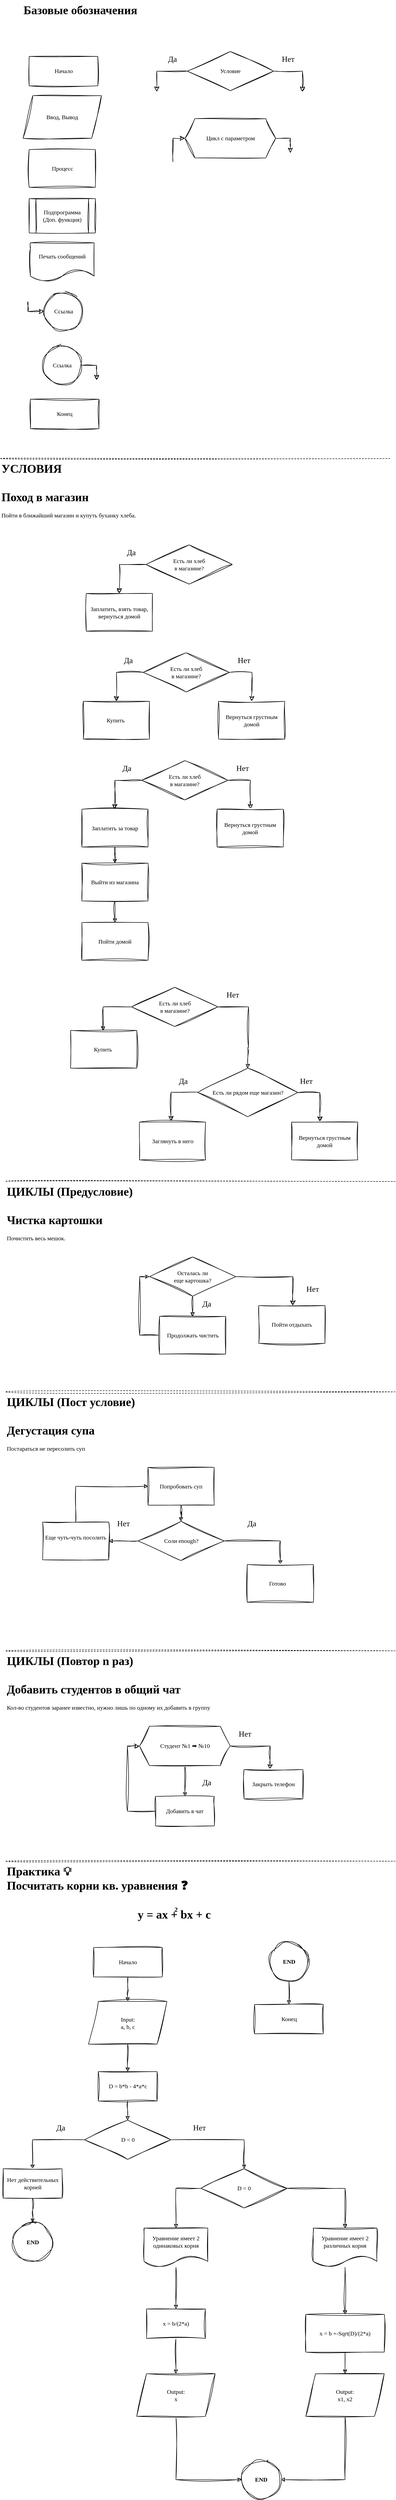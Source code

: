<mxfile version="24.7.8">
  <diagram name="Page-1" id="buGoOKwxqoQLF1TVKBkm">
    <mxGraphModel dx="3206" dy="1797" grid="1" gridSize="11" guides="1" tooltips="1" connect="1" arrows="1" fold="1" page="1" pageScale="1" pageWidth="850" pageHeight="1100" background="none" math="0" shadow="0">
      <root>
        <mxCell id="0" />
        <mxCell id="1" parent="0" />
        <mxCell id="iRy125mIa6EqTPOvKvh2-3" value="Ввод, Вывод" style="shape=parallelogram;perimeter=parallelogramPerimeter;fixedSize=1;labelBackgroundColor=none;rounded=0;fontFamily=Comic Sans MS;align=center;labelBorderColor=none;html=1;whiteSpace=wrap;fontStyle=0;horizontal=1;sketch=1;curveFitting=1;jiggle=2;" parent="1" vertex="1">
          <mxGeometry x="90" y="217" width="160" height="87" as="geometry" />
        </mxCell>
        <mxCell id="iRy125mIa6EqTPOvKvh2-4" value="Процесс" style="rounded=0;labelBackgroundColor=none;fontFamily=Comic Sans MS;align=center;labelBorderColor=none;html=1;whiteSpace=wrap;fontStyle=0;horizontal=1;sketch=1;curveFitting=1;jiggle=2;" parent="1" vertex="1">
          <mxGeometry x="102.5" y="327" width="135" height="77" as="geometry" />
        </mxCell>
        <mxCell id="iRy125mIa6EqTPOvKvh2-5" value="Подпрограмма&lt;br&gt;(Доп. функция)" style="shape=process;backgroundOutline=1;labelBackgroundColor=none;rounded=0;fontFamily=Comic Sans MS;align=center;labelBorderColor=none;html=1;whiteSpace=wrap;fontStyle=0;horizontal=1;sketch=1;curveFitting=1;jiggle=2;" parent="1" vertex="1">
          <mxGeometry x="102.5" y="427" width="135" height="70" as="geometry" />
        </mxCell>
        <mxCell id="iRy125mIa6EqTPOvKvh2-6" value="Начало" style="rounded=0;labelBackgroundColor=none;fontFamily=Comic Sans MS;align=center;labelBorderColor=none;html=1;whiteSpace=wrap;fontStyle=0;horizontal=1;sketch=1;curveFitting=1;jiggle=2;" parent="1" vertex="1">
          <mxGeometry x="102.5" y="137" width="140" height="60" as="geometry" />
        </mxCell>
        <mxCell id="iRy125mIa6EqTPOvKvh2-7" value="Печать сообщений" style="shape=document;boundedLbl=1;labelBackgroundColor=none;rounded=0;fontFamily=Comic Sans MS;align=center;labelBorderColor=none;html=1;whiteSpace=wrap;fontStyle=0;horizontal=1;sketch=1;curveFitting=1;jiggle=2;" parent="1" vertex="1">
          <mxGeometry x="105" y="517" width="130" height="80" as="geometry" />
        </mxCell>
        <mxCell id="iRy125mIa6EqTPOvKvh2-8" value="Ссылка" style="ellipse;aspect=fixed;labelBackgroundColor=none;rounded=0;fontFamily=Comic Sans MS;align=center;labelBorderColor=none;html=1;whiteSpace=wrap;fontStyle=0;horizontal=1;sketch=1;curveFitting=1;jiggle=2;" parent="1" vertex="1">
          <mxGeometry x="133" y="617" width="80" height="80" as="geometry" />
        </mxCell>
        <mxCell id="iRy125mIa6EqTPOvKvh2-9" value="Ссылка" style="ellipse;aspect=fixed;labelBackgroundColor=none;rounded=0;fontFamily=Comic Sans MS;align=center;labelBorderColor=none;html=1;whiteSpace=wrap;fontStyle=0;horizontal=1;sketch=1;curveFitting=1;jiggle=2;" parent="1" vertex="1">
          <mxGeometry x="130" y="727" width="80" height="80" as="geometry" />
        </mxCell>
        <mxCell id="iRy125mIa6EqTPOvKvh2-11" value="" style="edgeStyle=segmentEdgeStyle;endArrow=classic;curved=0;rounded=0;endSize=8;startSize=8;fontSize=12;entryX=0;entryY=0.5;entryDx=0;entryDy=0;labelBackgroundColor=none;fontColor=default;fontFamily=Comic Sans MS;align=center;labelBorderColor=none;html=1;fontStyle=0;horizontal=1;sketch=1;curveFitting=1;jiggle=2;" parent="1" target="iRy125mIa6EqTPOvKvh2-8" edge="1">
          <mxGeometry width="50" height="50" relative="1" as="geometry">
            <mxPoint x="100" y="637" as="sourcePoint" />
            <mxPoint x="105" y="627" as="targetPoint" />
            <Array as="points">
              <mxPoint x="100" y="637" />
              <mxPoint x="100" y="657" />
            </Array>
          </mxGeometry>
        </mxCell>
        <mxCell id="iRy125mIa6EqTPOvKvh2-12" value="" style="edgeStyle=segmentEdgeStyle;endArrow=classic;curved=0;rounded=0;endSize=8;startSize=8;fontSize=12;exitX=1;exitY=0.5;exitDx=0;exitDy=0;labelBackgroundColor=none;fontColor=default;fontFamily=Comic Sans MS;align=center;labelBorderColor=none;html=1;fontStyle=0;horizontal=1;sketch=1;curveFitting=1;jiggle=2;" parent="1" source="iRy125mIa6EqTPOvKvh2-9" edge="1">
          <mxGeometry width="50" height="50" relative="1" as="geometry">
            <mxPoint x="213" y="757" as="sourcePoint" />
            <mxPoint x="240" y="797" as="targetPoint" />
            <Array as="points">
              <mxPoint x="240" y="767" />
              <mxPoint x="240" y="777" />
            </Array>
          </mxGeometry>
        </mxCell>
        <mxCell id="iRy125mIa6EqTPOvKvh2-13" value="Условие" style="rhombus;hachureGap=4;fontFamily=Comic Sans MS;align=center;labelBorderColor=none;html=1;whiteSpace=wrap;fontStyle=0;horizontal=1;sketch=1;curveFitting=1;jiggle=2;" parent="1" vertex="1">
          <mxGeometry x="425" y="127" width="176" height="80" as="geometry" />
        </mxCell>
        <mxCell id="iRy125mIa6EqTPOvKvh2-15" value="" style="edgeStyle=segmentEdgeStyle;endArrow=classic;html=1;curved=0;rounded=0;endSize=8;startSize=8;hachureGap=4;fontFamily=Comic Sans MS;fontSize=12;exitX=1;exitY=0.5;exitDx=0;exitDy=0;sketch=1;curveFitting=1;jiggle=2;" parent="1" source="iRy125mIa6EqTPOvKvh2-13" edge="1">
          <mxGeometry width="50" height="50" relative="1" as="geometry">
            <mxPoint x="616" y="165.0" as="sourcePoint" />
            <mxPoint x="660" y="209" as="targetPoint" />
            <Array as="points">
              <mxPoint x="660" y="167" />
              <mxPoint x="660" y="209" />
            </Array>
          </mxGeometry>
        </mxCell>
        <mxCell id="iRy125mIa6EqTPOvKvh2-16" value="" style="edgeStyle=segmentEdgeStyle;endArrow=classic;html=1;curved=0;rounded=0;endSize=8;startSize=8;hachureGap=4;fontFamily=Comic Sans MS;fontSize=12;exitX=0;exitY=0.5;exitDx=0;exitDy=0;sketch=1;curveFitting=1;jiggle=2;" parent="1" source="iRy125mIa6EqTPOvKvh2-13" edge="1">
          <mxGeometry width="50" height="50" relative="1" as="geometry">
            <mxPoint x="363" y="248" as="sourcePoint" />
            <mxPoint x="363" y="209" as="targetPoint" />
          </mxGeometry>
        </mxCell>
        <mxCell id="iRy125mIa6EqTPOvKvh2-17" value="Да" style="text;strokeColor=none;fillColor=none;html=1;align=center;verticalAlign=middle;whiteSpace=wrap;rounded=0;fontSize=16;fontFamily=Comic Sans MS;sketch=1;curveFitting=1;jiggle=2;" parent="1" vertex="1">
          <mxGeometry x="365" y="127" width="60" height="30" as="geometry" />
        </mxCell>
        <mxCell id="iRy125mIa6EqTPOvKvh2-18" value="Нет" style="text;strokeColor=none;fillColor=none;html=1;align=center;verticalAlign=middle;whiteSpace=wrap;rounded=0;fontSize=16;fontFamily=Comic Sans MS;sketch=1;curveFitting=1;jiggle=2;" parent="1" vertex="1">
          <mxGeometry x="601" y="127" width="60" height="30" as="geometry" />
        </mxCell>
        <mxCell id="iRy125mIa6EqTPOvKvh2-19" value="Цикл с параметром" style="shape=hexagon;perimeter=hexagonPerimeter2;whiteSpace=wrap;html=1;fixedSize=1;hachureGap=4;fontFamily=Comic Sans MS;sketch=1;curveFitting=1;jiggle=2;" parent="1" vertex="1">
          <mxGeometry x="420.5" y="264" width="185" height="80" as="geometry" />
        </mxCell>
        <mxCell id="iRy125mIa6EqTPOvKvh2-20" value="" style="edgeStyle=segmentEdgeStyle;endArrow=classic;curved=0;rounded=0;endSize=8;startSize=8;fontSize=12;exitX=1;exitY=0.5;exitDx=0;exitDy=0;labelBackgroundColor=none;fontColor=default;fontFamily=Comic Sans MS;align=center;labelBorderColor=none;html=1;fontStyle=0;horizontal=1;sketch=1;curveFitting=1;jiggle=2;" parent="1" edge="1">
          <mxGeometry width="50" height="50" relative="1" as="geometry">
            <mxPoint x="605.5" y="304" as="sourcePoint" />
            <mxPoint x="635.5" y="334" as="targetPoint" />
            <Array as="points">
              <mxPoint x="635.5" y="304" />
              <mxPoint x="635.5" y="314" />
            </Array>
          </mxGeometry>
        </mxCell>
        <mxCell id="iRy125mIa6EqTPOvKvh2-21" value="" style="edgeStyle=segmentEdgeStyle;endArrow=classic;curved=0;rounded=0;endSize=8;startSize=8;fontSize=12;entryX=0;entryY=0.5;entryDx=0;entryDy=0;labelBackgroundColor=none;fontColor=default;fontFamily=Comic Sans MS;align=center;labelBorderColor=none;html=1;fontStyle=0;horizontal=1;sketch=1;curveFitting=1;jiggle=2;" parent="1" edge="1">
          <mxGeometry width="50" height="50" relative="1" as="geometry">
            <mxPoint x="396" y="352" as="sourcePoint" />
            <mxPoint x="420.5" y="304" as="targetPoint" />
            <Array as="points">
              <mxPoint x="396" y="304" />
            </Array>
          </mxGeometry>
        </mxCell>
        <mxCell id="iRy125mIa6EqTPOvKvh2-22" value="Конец" style="rounded=0;labelBackgroundColor=none;fontFamily=Comic Sans MS;align=center;labelBorderColor=none;html=1;whiteSpace=wrap;fontStyle=0;horizontal=1;sketch=1;curveFitting=1;jiggle=2;" parent="1" vertex="1">
          <mxGeometry x="105" y="836" width="140" height="60" as="geometry" />
        </mxCell>
        <mxCell id="iRy125mIa6EqTPOvKvh2-23" value="" style="endArrow=none;dashed=1;html=1;rounded=0;hachureGap=4;fontFamily=Architects Daughter;fontSource=https%3A%2F%2Ffonts.googleapis.com%2Fcss%3Ffamily%3DArchitects%2BDaughter;fontSize=12;startSize=8;endSize=8;curved=1;sketch=1;curveFitting=1;jiggle=2;" parent="1" edge="1">
          <mxGeometry width="50" height="50" relative="1" as="geometry">
            <mxPoint x="44" y="957" as="sourcePoint" />
            <mxPoint x="838.286" y="957" as="targetPoint" />
          </mxGeometry>
        </mxCell>
        <mxCell id="iRy125mIa6EqTPOvKvh2-24" value="Есть ли хлеб &lt;br&gt;в магазине?" style="rhombus;hachureGap=4;fontFamily=Comic Sans MS;align=center;labelBorderColor=none;html=1;whiteSpace=wrap;fontStyle=0;horizontal=1;sketch=1;curveFitting=1;jiggle=2;" parent="1" vertex="1">
          <mxGeometry x="335" y="1353" width="176" height="80" as="geometry" />
        </mxCell>
        <mxCell id="iRy125mIa6EqTPOvKvh2-25" value="" style="edgeStyle=segmentEdgeStyle;endArrow=classic;html=1;curved=0;rounded=0;endSize=8;startSize=8;hachureGap=4;fontFamily=Comic Sans MS;fontSize=12;exitX=1;exitY=0.5;exitDx=0;exitDy=0;entryX=0.5;entryY=0;entryDx=0;entryDy=0;sketch=1;curveFitting=1;jiggle=2;" parent="1" source="iRy125mIa6EqTPOvKvh2-24" target="iRy125mIa6EqTPOvKvh2-31" edge="1">
          <mxGeometry width="50" height="50" relative="1" as="geometry">
            <mxPoint x="526" y="1391" as="sourcePoint" />
            <mxPoint x="570" y="1435" as="targetPoint" />
            <Array as="points">
              <mxPoint x="557" y="1393" />
              <mxPoint x="557" y="1435" />
              <mxPoint x="557" y="1435" />
            </Array>
          </mxGeometry>
        </mxCell>
        <mxCell id="iRy125mIa6EqTPOvKvh2-26" value="" style="edgeStyle=segmentEdgeStyle;endArrow=classic;html=1;curved=0;rounded=0;endSize=8;startSize=8;hachureGap=4;fontFamily=Comic Sans MS;fontSize=12;exitX=0;exitY=0.5;exitDx=0;exitDy=0;entryX=0.5;entryY=0;entryDx=0;entryDy=0;sketch=1;curveFitting=1;jiggle=2;" parent="1" source="iRy125mIa6EqTPOvKvh2-24" target="iRy125mIa6EqTPOvKvh2-30" edge="1">
          <mxGeometry width="50" height="50" relative="1" as="geometry">
            <mxPoint x="273" y="1474" as="sourcePoint" />
            <mxPoint x="273" y="1435" as="targetPoint" />
          </mxGeometry>
        </mxCell>
        <mxCell id="iRy125mIa6EqTPOvKvh2-27" value="Да" style="text;strokeColor=none;fillColor=none;html=1;align=center;verticalAlign=middle;whiteSpace=wrap;rounded=0;fontSize=16;fontFamily=Comic Sans MS;sketch=1;curveFitting=1;jiggle=2;" parent="1" vertex="1">
          <mxGeometry x="275" y="1353" width="60" height="30" as="geometry" />
        </mxCell>
        <mxCell id="iRy125mIa6EqTPOvKvh2-28" value="Нет" style="text;strokeColor=none;fillColor=none;html=1;align=center;verticalAlign=middle;whiteSpace=wrap;rounded=0;fontSize=16;fontFamily=Comic Sans MS;sketch=1;curveFitting=1;jiggle=2;" parent="1" vertex="1">
          <mxGeometry x="511" y="1353" width="60" height="30" as="geometry" />
        </mxCell>
        <mxCell id="iRy125mIa6EqTPOvKvh2-29" value="&lt;h1 style=&quot;margin-top: 0px;&quot;&gt;УСЛОВИЯ&lt;br&gt;&lt;br&gt;Поход в магазин&lt;br&gt;&lt;/h1&gt;&lt;p&gt;Пойти в ближайший магазин и купуть буханку хлеба.&lt;/p&gt;" style="text;html=1;whiteSpace=wrap;overflow=hidden;rounded=0;fontFamily=Comic Sans MS;sketch=1;curveFitting=1;jiggle=2;" parent="1" vertex="1">
          <mxGeometry x="44" y="957" width="391" height="121" as="geometry" />
        </mxCell>
        <mxCell id="iRy125mIa6EqTPOvKvh2-30" value="Купить&amp;nbsp;" style="rounded=0;labelBackgroundColor=none;fontFamily=Comic Sans MS;align=center;labelBorderColor=none;html=1;whiteSpace=wrap;fontStyle=0;horizontal=1;sketch=1;curveFitting=1;jiggle=2;" parent="1" vertex="1">
          <mxGeometry x="213" y="1452" width="135" height="77" as="geometry" />
        </mxCell>
        <mxCell id="iRy125mIa6EqTPOvKvh2-31" value="Вернуться грустным домой" style="rounded=0;labelBackgroundColor=none;fontFamily=Comic Sans MS;align=center;labelBorderColor=none;html=1;whiteSpace=wrap;fontStyle=0;horizontal=1;sketch=1;curveFitting=1;jiggle=2;" parent="1" vertex="1">
          <mxGeometry x="489" y="1452" width="135" height="77" as="geometry" />
        </mxCell>
        <mxCell id="aJAr3dFzvOgySHdvRQFS-32" value="Есть ли хлеб &lt;br&gt;в магазине?" style="rhombus;hachureGap=4;fontFamily=Comic Sans MS;align=center;labelBorderColor=none;html=1;whiteSpace=wrap;fontStyle=0;horizontal=1;sketch=1;curveFitting=1;jiggle=2;" parent="1" vertex="1">
          <mxGeometry x="341" y="1133" width="176" height="80" as="geometry" />
        </mxCell>
        <mxCell id="aJAr3dFzvOgySHdvRQFS-34" value="" style="edgeStyle=segmentEdgeStyle;endArrow=classic;html=1;curved=0;rounded=0;endSize=8;startSize=8;hachureGap=4;fontFamily=Comic Sans MS;fontSize=12;exitX=0;exitY=0.5;exitDx=0;exitDy=0;entryX=0.5;entryY=0;entryDx=0;entryDy=0;sketch=1;curveFitting=1;jiggle=2;" parent="1" source="aJAr3dFzvOgySHdvRQFS-32" target="aJAr3dFzvOgySHdvRQFS-37" edge="1">
          <mxGeometry width="50" height="50" relative="1" as="geometry">
            <mxPoint x="279" y="1254" as="sourcePoint" />
            <mxPoint x="279" y="1215" as="targetPoint" />
          </mxGeometry>
        </mxCell>
        <mxCell id="aJAr3dFzvOgySHdvRQFS-35" value="Да" style="text;strokeColor=none;fillColor=none;html=1;align=center;verticalAlign=middle;whiteSpace=wrap;rounded=0;fontSize=16;fontFamily=Comic Sans MS;sketch=1;curveFitting=1;jiggle=2;" parent="1" vertex="1">
          <mxGeometry x="281" y="1133" width="60" height="30" as="geometry" />
        </mxCell>
        <mxCell id="aJAr3dFzvOgySHdvRQFS-37" value="Заплатить, взять товар, вернуться домой" style="rounded=0;labelBackgroundColor=none;fontFamily=Comic Sans MS;align=center;labelBorderColor=none;html=1;whiteSpace=wrap;fontStyle=0;horizontal=1;sketch=1;curveFitting=1;jiggle=2;" parent="1" vertex="1">
          <mxGeometry x="219" y="1232" width="135" height="77" as="geometry" />
        </mxCell>
        <mxCell id="aJAr3dFzvOgySHdvRQFS-39" value="Есть ли хлеб &lt;br&gt;в магазине?" style="rhombus;hachureGap=4;fontFamily=Comic Sans MS;align=center;labelBorderColor=none;html=1;whiteSpace=wrap;fontStyle=0;horizontal=1;sketch=1;curveFitting=1;jiggle=2;" parent="1" vertex="1">
          <mxGeometry x="332" y="1573" width="176" height="80" as="geometry" />
        </mxCell>
        <mxCell id="aJAr3dFzvOgySHdvRQFS-40" value="" style="edgeStyle=segmentEdgeStyle;endArrow=classic;html=1;curved=0;rounded=0;endSize=8;startSize=8;hachureGap=4;fontFamily=Comic Sans MS;fontSize=12;exitX=1;exitY=0.5;exitDx=0;exitDy=0;entryX=0.5;entryY=0;entryDx=0;entryDy=0;sketch=1;curveFitting=1;jiggle=2;" parent="1" source="aJAr3dFzvOgySHdvRQFS-39" target="aJAr3dFzvOgySHdvRQFS-45" edge="1">
          <mxGeometry width="50" height="50" relative="1" as="geometry">
            <mxPoint x="523" y="1611" as="sourcePoint" />
            <mxPoint x="567" y="1655" as="targetPoint" />
            <Array as="points">
              <mxPoint x="554" y="1613" />
              <mxPoint x="554" y="1655" />
              <mxPoint x="554" y="1655" />
            </Array>
          </mxGeometry>
        </mxCell>
        <mxCell id="aJAr3dFzvOgySHdvRQFS-41" value="" style="edgeStyle=segmentEdgeStyle;endArrow=classic;html=1;curved=0;rounded=0;endSize=8;startSize=8;hachureGap=4;fontFamily=Comic Sans MS;fontSize=12;exitX=0;exitY=0.5;exitDx=0;exitDy=0;entryX=0.5;entryY=0;entryDx=0;entryDy=0;sketch=1;curveFitting=1;jiggle=2;" parent="1" source="aJAr3dFzvOgySHdvRQFS-39" target="aJAr3dFzvOgySHdvRQFS-44" edge="1">
          <mxGeometry width="50" height="50" relative="1" as="geometry">
            <mxPoint x="270" y="1694" as="sourcePoint" />
            <mxPoint x="270" y="1655" as="targetPoint" />
          </mxGeometry>
        </mxCell>
        <mxCell id="aJAr3dFzvOgySHdvRQFS-42" value="Да" style="text;strokeColor=none;fillColor=none;html=1;align=center;verticalAlign=middle;whiteSpace=wrap;rounded=0;fontSize=16;fontFamily=Comic Sans MS;sketch=1;curveFitting=1;jiggle=2;" parent="1" vertex="1">
          <mxGeometry x="272" y="1573" width="60" height="30" as="geometry" />
        </mxCell>
        <mxCell id="aJAr3dFzvOgySHdvRQFS-43" value="Нет" style="text;strokeColor=none;fillColor=none;html=1;align=center;verticalAlign=middle;whiteSpace=wrap;rounded=0;fontSize=16;fontFamily=Comic Sans MS;sketch=1;curveFitting=1;jiggle=2;" parent="1" vertex="1">
          <mxGeometry x="508" y="1573" width="60" height="30" as="geometry" />
        </mxCell>
        <mxCell id="aJAr3dFzvOgySHdvRQFS-50" value="" style="edgeStyle=orthogonalEdgeStyle;rounded=0;orthogonalLoop=1;jettySize=auto;html=1;sketch=1;curveFitting=1;jiggle=2;" parent="1" source="aJAr3dFzvOgySHdvRQFS-44" target="aJAr3dFzvOgySHdvRQFS-46" edge="1">
          <mxGeometry relative="1" as="geometry" />
        </mxCell>
        <mxCell id="aJAr3dFzvOgySHdvRQFS-44" value="Заплатить за товар" style="rounded=0;labelBackgroundColor=none;fontFamily=Comic Sans MS;align=center;labelBorderColor=none;html=1;whiteSpace=wrap;fontStyle=0;horizontal=1;sketch=1;curveFitting=1;jiggle=2;" parent="1" vertex="1">
          <mxGeometry x="210" y="1672" width="135" height="77" as="geometry" />
        </mxCell>
        <mxCell id="aJAr3dFzvOgySHdvRQFS-45" value="Вернуться грустным домой" style="rounded=0;labelBackgroundColor=none;fontFamily=Comic Sans MS;align=center;labelBorderColor=none;html=1;whiteSpace=wrap;fontStyle=0;horizontal=1;sketch=1;curveFitting=1;jiggle=2;" parent="1" vertex="1">
          <mxGeometry x="486" y="1672" width="135" height="77" as="geometry" />
        </mxCell>
        <mxCell id="aJAr3dFzvOgySHdvRQFS-51" value="" style="edgeStyle=orthogonalEdgeStyle;rounded=0;orthogonalLoop=1;jettySize=auto;html=1;sketch=1;curveFitting=1;jiggle=2;" parent="1" source="aJAr3dFzvOgySHdvRQFS-46" target="aJAr3dFzvOgySHdvRQFS-47" edge="1">
          <mxGeometry relative="1" as="geometry" />
        </mxCell>
        <mxCell id="aJAr3dFzvOgySHdvRQFS-46" value="Выйти из магазина" style="rounded=0;labelBackgroundColor=none;fontFamily=Comic Sans MS;align=center;labelBorderColor=none;html=1;whiteSpace=wrap;fontStyle=0;horizontal=1;sketch=1;curveFitting=1;jiggle=2;" parent="1" vertex="1">
          <mxGeometry x="210" y="1782" width="135" height="77" as="geometry" />
        </mxCell>
        <mxCell id="aJAr3dFzvOgySHdvRQFS-47" value="Пойти домой" style="rounded=0;labelBackgroundColor=none;fontFamily=Comic Sans MS;align=center;labelBorderColor=none;html=1;whiteSpace=wrap;fontStyle=0;horizontal=1;sketch=1;curveFitting=1;jiggle=2;" parent="1" vertex="1">
          <mxGeometry x="210" y="1903" width="135" height="77" as="geometry" />
        </mxCell>
        <mxCell id="aJAr3dFzvOgySHdvRQFS-62" style="edgeStyle=orthogonalEdgeStyle;rounded=0;orthogonalLoop=1;jettySize=auto;html=1;entryX=0.5;entryY=0;entryDx=0;entryDy=0;sketch=1;curveFitting=1;jiggle=2;" parent="1" source="aJAr3dFzvOgySHdvRQFS-52" target="aJAr3dFzvOgySHdvRQFS-59" edge="1">
          <mxGeometry relative="1" as="geometry">
            <Array as="points">
              <mxPoint x="550" y="2075" />
              <mxPoint x="550" y="2158" />
              <mxPoint x="548" y="2158" />
            </Array>
          </mxGeometry>
        </mxCell>
        <mxCell id="aJAr3dFzvOgySHdvRQFS-63" style="edgeStyle=orthogonalEdgeStyle;rounded=0;orthogonalLoop=1;jettySize=auto;html=1;sketch=1;curveFitting=1;jiggle=2;" parent="1" source="aJAr3dFzvOgySHdvRQFS-52" edge="1">
          <mxGeometry relative="1" as="geometry">
            <mxPoint x="253" y="2123" as="targetPoint" />
          </mxGeometry>
        </mxCell>
        <mxCell id="aJAr3dFzvOgySHdvRQFS-52" value="Есть ли хлеб &lt;br&gt;в магазине?" style="rhombus;hachureGap=4;fontFamily=Comic Sans MS;align=center;labelBorderColor=none;html=1;whiteSpace=wrap;fontStyle=0;horizontal=1;sketch=1;curveFitting=1;jiggle=2;" parent="1" vertex="1">
          <mxGeometry x="311.5" y="2035" width="176" height="80" as="geometry" />
        </mxCell>
        <mxCell id="aJAr3dFzvOgySHdvRQFS-54" value="" style="edgeStyle=segmentEdgeStyle;endArrow=classic;html=1;curved=0;rounded=0;endSize=8;startSize=8;hachureGap=4;fontFamily=Comic Sans MS;fontSize=12;exitX=0;exitY=0.5;exitDx=0;exitDy=0;entryX=0.5;entryY=0;entryDx=0;entryDy=0;sketch=1;curveFitting=1;jiggle=2;" parent="1" edge="1">
          <mxGeometry width="50" height="50" relative="1" as="geometry">
            <mxPoint x="446.5" y="2249" as="sourcePoint" />
            <mxPoint x="392" y="2308" as="targetPoint" />
          </mxGeometry>
        </mxCell>
        <mxCell id="aJAr3dFzvOgySHdvRQFS-55" value="Да" style="text;strokeColor=none;fillColor=none;html=1;align=center;verticalAlign=middle;whiteSpace=wrap;rounded=0;fontSize=16;fontFamily=Comic Sans MS;sketch=1;curveFitting=1;jiggle=2;" parent="1" vertex="1">
          <mxGeometry x="386.5" y="2211" width="60" height="30" as="geometry" />
        </mxCell>
        <mxCell id="aJAr3dFzvOgySHdvRQFS-56" value="Нет" style="text;strokeColor=none;fillColor=none;html=1;align=center;verticalAlign=middle;whiteSpace=wrap;rounded=0;fontSize=16;fontFamily=Comic Sans MS;sketch=1;curveFitting=1;jiggle=2;" parent="1" vertex="1">
          <mxGeometry x="487.5" y="2035" width="60" height="30" as="geometry" />
        </mxCell>
        <mxCell id="aJAr3dFzvOgySHdvRQFS-57" value="Купить&amp;nbsp;" style="rounded=0;labelBackgroundColor=none;fontFamily=Comic Sans MS;align=center;labelBorderColor=none;html=1;whiteSpace=wrap;fontStyle=0;horizontal=1;sketch=1;curveFitting=1;jiggle=2;" parent="1" vertex="1">
          <mxGeometry x="187" y="2123" width="135" height="77" as="geometry" />
        </mxCell>
        <mxCell id="aJAr3dFzvOgySHdvRQFS-59" value="Есть ли рядом еще магазин?" style="rhombus;hachureGap=4;fontFamily=Comic Sans MS;align=center;labelBorderColor=none;html=1;whiteSpace=wrap;fontStyle=0;horizontal=1;sketch=1;curveFitting=1;jiggle=2;" parent="1" vertex="1">
          <mxGeometry x="446.5" y="2200" width="204" height="99" as="geometry" />
        </mxCell>
        <mxCell id="aJAr3dFzvOgySHdvRQFS-60" value="" style="edgeStyle=segmentEdgeStyle;endArrow=classic;html=1;curved=0;rounded=0;endSize=8;startSize=8;hachureGap=4;fontFamily=Comic Sans MS;fontSize=12;exitX=1;exitY=0.5;exitDx=0;exitDy=0;entryX=0.5;entryY=0;entryDx=0;entryDy=0;sketch=1;curveFitting=1;jiggle=2;" parent="1" edge="1">
          <mxGeometry width="50" height="50" relative="1" as="geometry">
            <mxPoint x="649.5" y="2250" as="sourcePoint" />
            <mxPoint x="695.5" y="2309" as="targetPoint" />
            <Array as="points">
              <mxPoint x="695.5" y="2250" />
              <mxPoint x="695.5" y="2292" />
              <mxPoint x="695.5" y="2292" />
            </Array>
          </mxGeometry>
        </mxCell>
        <mxCell id="aJAr3dFzvOgySHdvRQFS-61" value="Нет" style="text;strokeColor=none;fillColor=none;html=1;align=center;verticalAlign=middle;whiteSpace=wrap;rounded=0;fontSize=16;fontFamily=Comic Sans MS;sketch=1;curveFitting=1;jiggle=2;" parent="1" vertex="1">
          <mxGeometry x="638" y="2211" width="60" height="30" as="geometry" />
        </mxCell>
        <mxCell id="aJAr3dFzvOgySHdvRQFS-64" value="Вернуться грустным домой" style="rounded=0;labelBackgroundColor=none;fontFamily=Comic Sans MS;align=center;labelBorderColor=none;html=1;whiteSpace=wrap;fontStyle=0;horizontal=1;sketch=1;curveFitting=1;jiggle=2;" parent="1" vertex="1">
          <mxGeometry x="638" y="2310" width="135" height="77" as="geometry" />
        </mxCell>
        <mxCell id="aJAr3dFzvOgySHdvRQFS-65" value="Заглянуть в него" style="rounded=0;labelBackgroundColor=none;fontFamily=Comic Sans MS;align=center;labelBorderColor=none;html=1;whiteSpace=wrap;fontStyle=0;horizontal=1;sketch=1;curveFitting=1;jiggle=2;" parent="1" vertex="1">
          <mxGeometry x="327.5" y="2310" width="135" height="77" as="geometry" />
        </mxCell>
        <mxCell id="aJAr3dFzvOgySHdvRQFS-68" value="" style="endArrow=none;dashed=1;html=1;rounded=0;hachureGap=4;fontFamily=Architects Daughter;fontSource=https%3A%2F%2Ffonts.googleapis.com%2Fcss%3Ffamily%3DArchitects%2BDaughter;fontSize=12;startSize=8;endSize=8;curved=1;sketch=1;curveFitting=1;jiggle=2;" parent="1" edge="1">
          <mxGeometry width="50" height="50" relative="1" as="geometry">
            <mxPoint x="55" y="2431" as="sourcePoint" />
            <mxPoint x="849.286" y="2431" as="targetPoint" />
          </mxGeometry>
        </mxCell>
        <mxCell id="aJAr3dFzvOgySHdvRQFS-69" value="&lt;h1 style=&quot;margin-top: 0px;&quot;&gt;ЦИКЛЫ (Предусловие)&lt;br&gt;&lt;br&gt;Чистка картошки&lt;br&gt;&lt;/h1&gt;&lt;p&gt;Почистить весь мешок.&lt;/p&gt;" style="text;html=1;whiteSpace=wrap;overflow=hidden;rounded=0;fontFamily=Comic Sans MS;sketch=1;curveFitting=1;jiggle=2;" parent="1" vertex="1">
          <mxGeometry x="55" y="2431" width="391" height="122" as="geometry" />
        </mxCell>
        <mxCell id="aJAr3dFzvOgySHdvRQFS-76" value="" style="edgeStyle=orthogonalEdgeStyle;rounded=0;orthogonalLoop=1;jettySize=auto;html=1;sketch=1;curveFitting=1;jiggle=2;" parent="1" source="aJAr3dFzvOgySHdvRQFS-70" target="aJAr3dFzvOgySHdvRQFS-75" edge="1">
          <mxGeometry relative="1" as="geometry" />
        </mxCell>
        <mxCell id="aJAr3dFzvOgySHdvRQFS-70" value="Осталась ли &lt;br&gt;еще картошка?" style="rhombus;hachureGap=4;fontFamily=Comic Sans MS;align=center;labelBorderColor=none;html=1;whiteSpace=wrap;fontStyle=0;horizontal=1;sketch=1;curveFitting=1;jiggle=2;" parent="1" vertex="1">
          <mxGeometry x="348" y="2585" width="176" height="80" as="geometry" />
        </mxCell>
        <mxCell id="aJAr3dFzvOgySHdvRQFS-77" style="edgeStyle=orthogonalEdgeStyle;rounded=0;orthogonalLoop=1;jettySize=auto;html=1;entryX=0;entryY=0.5;entryDx=0;entryDy=0;sketch=1;curveFitting=1;jiggle=2;" parent="1" source="aJAr3dFzvOgySHdvRQFS-75" target="aJAr3dFzvOgySHdvRQFS-70" edge="1">
          <mxGeometry relative="1" as="geometry">
            <Array as="points">
              <mxPoint x="328" y="2745" />
              <mxPoint x="328" y="2625" />
            </Array>
          </mxGeometry>
        </mxCell>
        <mxCell id="aJAr3dFzvOgySHdvRQFS-75" value="Продолжать чистить" style="rounded=0;labelBackgroundColor=none;fontFamily=Comic Sans MS;align=center;labelBorderColor=none;html=1;whiteSpace=wrap;fontStyle=0;horizontal=1;sketch=1;curveFitting=1;jiggle=2;" parent="1" vertex="1">
          <mxGeometry x="368.5" y="2706" width="135" height="77" as="geometry" />
        </mxCell>
        <mxCell id="aJAr3dFzvOgySHdvRQFS-78" value="" style="edgeStyle=segmentEdgeStyle;endArrow=classic;html=1;curved=0;rounded=0;endSize=8;startSize=8;hachureGap=4;fontFamily=Comic Sans MS;fontSize=12;exitX=1;exitY=0.5;exitDx=0;exitDy=0;entryX=0.5;entryY=0;entryDx=0;entryDy=0;sketch=1;curveFitting=1;jiggle=2;" parent="1" source="aJAr3dFzvOgySHdvRQFS-70" edge="1">
          <mxGeometry width="50" height="50" relative="1" as="geometry">
            <mxPoint x="594.5" y="2625" as="sourcePoint" />
            <mxPoint x="640.5" y="2684" as="targetPoint" />
            <Array as="points">
              <mxPoint x="640" y="2625" />
            </Array>
          </mxGeometry>
        </mxCell>
        <mxCell id="aJAr3dFzvOgySHdvRQFS-79" value="Пойти отдыхать" style="rounded=0;labelBackgroundColor=none;fontFamily=Comic Sans MS;align=center;labelBorderColor=none;html=1;whiteSpace=wrap;fontStyle=0;horizontal=1;sketch=1;curveFitting=1;jiggle=2;" parent="1" vertex="1">
          <mxGeometry x="571" y="2684" width="135" height="77" as="geometry" />
        </mxCell>
        <mxCell id="aJAr3dFzvOgySHdvRQFS-80" value="Да" style="text;strokeColor=none;fillColor=none;html=1;align=center;verticalAlign=middle;whiteSpace=wrap;rounded=0;fontSize=16;fontFamily=Comic Sans MS;sketch=1;curveFitting=1;jiggle=2;" parent="1" vertex="1">
          <mxGeometry x="435" y="2665" width="60" height="30" as="geometry" />
        </mxCell>
        <mxCell id="aJAr3dFzvOgySHdvRQFS-81" value="Нет" style="text;strokeColor=none;fillColor=none;html=1;align=center;verticalAlign=middle;whiteSpace=wrap;rounded=0;fontSize=16;fontFamily=Comic Sans MS;sketch=1;curveFitting=1;jiggle=2;" parent="1" vertex="1">
          <mxGeometry x="650.5" y="2635" width="60" height="30" as="geometry" />
        </mxCell>
        <mxCell id="aJAr3dFzvOgySHdvRQFS-83" value="" style="endArrow=none;dashed=1;html=1;rounded=0;hachureGap=4;fontFamily=Architects Daughter;fontSource=https%3A%2F%2Ffonts.googleapis.com%2Fcss%3Ffamily%3DArchitects%2BDaughter;fontSize=12;startSize=8;endSize=8;curved=1;sketch=1;curveFitting=1;jiggle=2;" parent="1" edge="1">
          <mxGeometry width="50" height="50" relative="1" as="geometry">
            <mxPoint x="55" y="2860" as="sourcePoint" />
            <mxPoint x="849.286" y="2860" as="targetPoint" />
          </mxGeometry>
        </mxCell>
        <mxCell id="aJAr3dFzvOgySHdvRQFS-84" value="&lt;h1 style=&quot;margin-top: 0px;&quot;&gt;ЦИКЛЫ (Пост условие)&lt;br&gt;&lt;br&gt;Дегустация супа&lt;br&gt;&lt;/h1&gt;&lt;p&gt;Постараться не пересолить суп&lt;/p&gt;" style="text;html=1;whiteSpace=wrap;overflow=hidden;rounded=0;fontFamily=Comic Sans MS;sketch=1;curveFitting=1;jiggle=2;" parent="1" vertex="1">
          <mxGeometry x="55" y="2860" width="391" height="122" as="geometry" />
        </mxCell>
        <mxCell id="aJAr3dFzvOgySHdvRQFS-95" value="" style="edgeStyle=orthogonalEdgeStyle;rounded=0;orthogonalLoop=1;jettySize=auto;html=1;sketch=1;curveFitting=1;jiggle=2;" parent="1" source="aJAr3dFzvOgySHdvRQFS-85" target="aJAr3dFzvOgySHdvRQFS-86" edge="1">
          <mxGeometry relative="1" as="geometry" />
        </mxCell>
        <mxCell id="aJAr3dFzvOgySHdvRQFS-85" value="Попробовать суп" style="rounded=0;labelBackgroundColor=none;fontFamily=Comic Sans MS;align=center;labelBorderColor=none;html=1;whiteSpace=wrap;fontStyle=0;horizontal=1;sketch=1;curveFitting=1;jiggle=2;" parent="1" vertex="1">
          <mxGeometry x="345" y="3014" width="135" height="77" as="geometry" />
        </mxCell>
        <mxCell id="aJAr3dFzvOgySHdvRQFS-88" style="edgeStyle=orthogonalEdgeStyle;rounded=0;orthogonalLoop=1;jettySize=auto;html=1;entryX=0.5;entryY=0;entryDx=0;entryDy=0;sketch=1;curveFitting=1;jiggle=2;" parent="1" source="aJAr3dFzvOgySHdvRQFS-86" target="aJAr3dFzvOgySHdvRQFS-87" edge="1">
          <mxGeometry relative="1" as="geometry" />
        </mxCell>
        <mxCell id="aJAr3dFzvOgySHdvRQFS-92" value="" style="edgeStyle=orthogonalEdgeStyle;rounded=0;orthogonalLoop=1;jettySize=auto;html=1;sketch=1;curveFitting=1;jiggle=2;" parent="1" source="aJAr3dFzvOgySHdvRQFS-86" target="aJAr3dFzvOgySHdvRQFS-89" edge="1">
          <mxGeometry relative="1" as="geometry" />
        </mxCell>
        <mxCell id="aJAr3dFzvOgySHdvRQFS-86" value="Соли enough?" style="rhombus;hachureGap=4;fontFamily=Comic Sans MS;align=center;labelBorderColor=none;html=1;whiteSpace=wrap;fontStyle=0;horizontal=1;sketch=1;curveFitting=1;jiggle=2;" parent="1" vertex="1">
          <mxGeometry x="324.5" y="3124" width="176" height="80" as="geometry" />
        </mxCell>
        <mxCell id="aJAr3dFzvOgySHdvRQFS-87" value="Готово 🥣" style="rounded=0;labelBackgroundColor=none;fontFamily=Comic Sans MS;align=center;labelBorderColor=none;html=1;whiteSpace=wrap;fontStyle=0;horizontal=1;sketch=1;curveFitting=1;jiggle=2;" parent="1" vertex="1">
          <mxGeometry x="547.5" y="3212" width="135" height="77" as="geometry" />
        </mxCell>
        <mxCell id="aJAr3dFzvOgySHdvRQFS-91" style="edgeStyle=orthogonalEdgeStyle;rounded=0;orthogonalLoop=1;jettySize=auto;html=1;entryX=0;entryY=0.5;entryDx=0;entryDy=0;exitX=0.5;exitY=0;exitDx=0;exitDy=0;sketch=1;curveFitting=1;jiggle=2;" parent="1" source="aJAr3dFzvOgySHdvRQFS-89" target="aJAr3dFzvOgySHdvRQFS-85" edge="1">
          <mxGeometry relative="1" as="geometry">
            <mxPoint x="232.5" y="3036" as="targetPoint" />
          </mxGeometry>
        </mxCell>
        <mxCell id="aJAr3dFzvOgySHdvRQFS-89" value="Еще чуть-чуть посолить 🧂" style="rounded=0;labelBackgroundColor=none;fontFamily=Comic Sans MS;align=center;labelBorderColor=none;html=1;whiteSpace=wrap;fontStyle=0;horizontal=1;sketch=1;curveFitting=1;jiggle=2;" parent="1" vertex="1">
          <mxGeometry x="130" y="3125.5" width="135" height="77" as="geometry" />
        </mxCell>
        <mxCell id="aJAr3dFzvOgySHdvRQFS-93" value="Да" style="text;strokeColor=none;fillColor=none;html=1;align=center;verticalAlign=middle;whiteSpace=wrap;rounded=0;fontSize=16;fontFamily=Comic Sans MS;sketch=1;curveFitting=1;jiggle=2;" parent="1" vertex="1">
          <mxGeometry x="526.5" y="3113" width="60" height="30" as="geometry" />
        </mxCell>
        <mxCell id="aJAr3dFzvOgySHdvRQFS-94" value="Нет" style="text;strokeColor=none;fillColor=none;html=1;align=center;verticalAlign=middle;whiteSpace=wrap;rounded=0;fontSize=16;fontFamily=Comic Sans MS;sketch=1;curveFitting=1;jiggle=2;" parent="1" vertex="1">
          <mxGeometry x="265" y="3113" width="60" height="30" as="geometry" />
        </mxCell>
        <mxCell id="aJAr3dFzvOgySHdvRQFS-96" value="" style="endArrow=none;dashed=1;html=1;rounded=0;hachureGap=4;fontFamily=Architects Daughter;fontSource=https%3A%2F%2Ffonts.googleapis.com%2Fcss%3Ffamily%3DArchitects%2BDaughter;fontSize=12;startSize=8;endSize=8;curved=1;sketch=1;curveFitting=1;jiggle=2;" parent="1" edge="1">
          <mxGeometry width="50" height="50" relative="1" as="geometry">
            <mxPoint x="55" y="3388" as="sourcePoint" />
            <mxPoint x="849.286" y="3388" as="targetPoint" />
          </mxGeometry>
        </mxCell>
        <mxCell id="aJAr3dFzvOgySHdvRQFS-97" value="&lt;h1 style=&quot;margin-top: 0px;&quot;&gt;ЦИКЛЫ (Повтор n раз)&lt;br&gt;&lt;br&gt;Добавить студентов в общий чат&lt;br&gt;&lt;/h1&gt;&lt;p&gt;Кол-во студентов заранее известно, нужно лишь по одному их добавить в группу&lt;/p&gt;" style="text;html=1;whiteSpace=wrap;overflow=hidden;rounded=0;fontFamily=Comic Sans MS;sketch=1;curveFitting=1;jiggle=2;" parent="1" vertex="1">
          <mxGeometry x="55" y="3388" width="572" height="122" as="geometry" />
        </mxCell>
        <mxCell id="aJAr3dFzvOgySHdvRQFS-102" value="" style="edgeStyle=orthogonalEdgeStyle;rounded=0;orthogonalLoop=1;jettySize=auto;html=1;sketch=1;curveFitting=1;jiggle=2;" parent="1" source="aJAr3dFzvOgySHdvRQFS-98" target="aJAr3dFzvOgySHdvRQFS-101" edge="1">
          <mxGeometry relative="1" as="geometry" />
        </mxCell>
        <mxCell id="aJAr3dFzvOgySHdvRQFS-98" value="Студент №1 ➡ №10" style="shape=hexagon;perimeter=hexagonPerimeter2;whiteSpace=wrap;html=1;fixedSize=1;hachureGap=4;fontFamily=Comic Sans MS;sketch=1;curveFitting=1;jiggle=2;" parent="1" vertex="1">
          <mxGeometry x="327.73" y="3542" width="185" height="80" as="geometry" />
        </mxCell>
        <mxCell id="aJAr3dFzvOgySHdvRQFS-99" value="" style="edgeStyle=segmentEdgeStyle;endArrow=classic;curved=0;rounded=0;endSize=8;startSize=8;fontSize=12;exitX=1;exitY=0.5;exitDx=0;exitDy=0;labelBackgroundColor=none;fontColor=default;fontFamily=Comic Sans MS;align=center;labelBorderColor=none;html=1;fontStyle=0;horizontal=1;sketch=1;curveFitting=1;jiggle=2;" parent="1" edge="1">
          <mxGeometry width="50" height="50" relative="1" as="geometry">
            <mxPoint x="512.73" y="3582" as="sourcePoint" />
            <mxPoint x="594" y="3630" as="targetPoint" />
            <Array as="points">
              <mxPoint x="594" y="3582" />
              <mxPoint x="594" y="3612" />
            </Array>
          </mxGeometry>
        </mxCell>
        <mxCell id="aJAr3dFzvOgySHdvRQFS-100" value="" style="edgeStyle=segmentEdgeStyle;endArrow=classic;curved=0;rounded=0;endSize=8;startSize=8;fontSize=12;entryX=0;entryY=0.5;entryDx=0;entryDy=0;labelBackgroundColor=none;fontColor=default;fontFamily=Comic Sans MS;align=center;labelBorderColor=none;html=1;fontStyle=0;horizontal=1;exitX=0;exitY=0.5;exitDx=0;exitDy=0;sketch=1;curveFitting=1;jiggle=2;" parent="1" source="aJAr3dFzvOgySHdvRQFS-101" edge="1">
          <mxGeometry width="50" height="50" relative="1" as="geometry">
            <mxPoint x="303.23" y="3630" as="sourcePoint" />
            <mxPoint x="327.73" y="3582" as="targetPoint" />
            <Array as="points">
              <mxPoint x="303" y="3715" />
              <mxPoint x="303" y="3582" />
            </Array>
          </mxGeometry>
        </mxCell>
        <mxCell id="aJAr3dFzvOgySHdvRQFS-101" value="Добавить в чат" style="whiteSpace=wrap;html=1;fontFamily=Comic Sans MS;hachureGap=4;sketch=1;curveFitting=1;jiggle=2;" parent="1" vertex="1">
          <mxGeometry x="360.23" y="3685" width="120" height="60" as="geometry" />
        </mxCell>
        <mxCell id="aJAr3dFzvOgySHdvRQFS-103" value="Да" style="text;strokeColor=none;fillColor=none;html=1;align=center;verticalAlign=middle;whiteSpace=wrap;rounded=0;fontSize=16;fontFamily=Comic Sans MS;sketch=1;curveFitting=1;jiggle=2;" parent="1" vertex="1">
          <mxGeometry x="435" y="3641" width="60" height="30" as="geometry" />
        </mxCell>
        <mxCell id="aJAr3dFzvOgySHdvRQFS-104" value="Нет" style="text;strokeColor=none;fillColor=none;html=1;align=center;verticalAlign=middle;whiteSpace=wrap;rounded=0;fontSize=16;fontFamily=Comic Sans MS;sketch=1;curveFitting=1;jiggle=2;" parent="1" vertex="1">
          <mxGeometry x="512.73" y="3542" width="60" height="30" as="geometry" />
        </mxCell>
        <mxCell id="aJAr3dFzvOgySHdvRQFS-105" value="Закрыть телефон" style="whiteSpace=wrap;html=1;fontFamily=Comic Sans MS;hachureGap=4;sketch=1;curveFitting=1;jiggle=2;" parent="1" vertex="1">
          <mxGeometry x="541" y="3630" width="120" height="60" as="geometry" />
        </mxCell>
        <mxCell id="aJAr3dFzvOgySHdvRQFS-108" value="" style="endArrow=none;dashed=1;html=1;rounded=0;hachureGap=4;fontFamily=Architects Daughter;fontSource=https%3A%2F%2Ffonts.googleapis.com%2Fcss%3Ffamily%3DArchitects%2BDaughter;fontSize=12;startSize=8;endSize=8;curved=1;sketch=1;curveFitting=1;jiggle=2;" parent="1" edge="1">
          <mxGeometry width="50" height="50" relative="1" as="geometry">
            <mxPoint x="55" y="3817" as="sourcePoint" />
            <mxPoint x="849.286" y="3817" as="targetPoint" />
          </mxGeometry>
        </mxCell>
        <mxCell id="aJAr3dFzvOgySHdvRQFS-109" value="&lt;h1 style=&quot;margin-top: 0px;&quot;&gt;Практика 💡&lt;br&gt;Посчитать корни кв. уравнения ❓&lt;/h1&gt;" style="text;html=1;whiteSpace=wrap;overflow=hidden;rounded=0;fontFamily=Comic Sans MS;sketch=1;curveFitting=1;jiggle=2;" parent="1" vertex="1">
          <mxGeometry x="55" y="3817" width="572" height="122" as="geometry" />
        </mxCell>
        <mxCell id="aJAr3dFzvOgySHdvRQFS-114" value="" style="edgeStyle=orthogonalEdgeStyle;rounded=0;orthogonalLoop=1;jettySize=auto;html=1;sketch=1;curveFitting=1;jiggle=2;" parent="1" source="aJAr3dFzvOgySHdvRQFS-110" target="aJAr3dFzvOgySHdvRQFS-113" edge="1">
          <mxGeometry relative="1" as="geometry" />
        </mxCell>
        <mxCell id="aJAr3dFzvOgySHdvRQFS-110" value="Начало" style="rounded=0;labelBackgroundColor=none;fontFamily=Comic Sans MS;align=center;labelBorderColor=none;html=1;whiteSpace=wrap;fontStyle=0;horizontal=1;sketch=1;curveFitting=1;jiggle=2;" parent="1" vertex="1">
          <mxGeometry x="234" y="3993" width="140" height="60" as="geometry" />
        </mxCell>
        <mxCell id="aJAr3dFzvOgySHdvRQFS-111" value="&lt;h1 style=&quot;margin-top: 0px;&quot;&gt;y = ax + bx + c&lt;/h1&gt;" style="text;html=1;whiteSpace=wrap;overflow=hidden;rounded=0;fontFamily=Comic Sans MS;sketch=1;curveFitting=1;jiggle=2;" parent="1" vertex="1">
          <mxGeometry x="322" y="3905" width="195" height="55" as="geometry" />
        </mxCell>
        <mxCell id="aJAr3dFzvOgySHdvRQFS-112" value="&lt;h1 style=&quot;margin-top: 0px; font-size: 13px;&quot;&gt;2&lt;/h1&gt;" style="text;html=1;whiteSpace=wrap;overflow=hidden;rounded=0;fontFamily=Comic Sans MS;fontSize=13;sketch=1;curveFitting=1;jiggle=2;" parent="1" vertex="1">
          <mxGeometry x="396.5" y="3901" width="9" height="23" as="geometry" />
        </mxCell>
        <mxCell id="aJAr3dFzvOgySHdvRQFS-116" value="" style="edgeStyle=orthogonalEdgeStyle;rounded=0;orthogonalLoop=1;jettySize=auto;html=1;sketch=1;curveFitting=1;jiggle=2;" parent="1" source="aJAr3dFzvOgySHdvRQFS-113" target="aJAr3dFzvOgySHdvRQFS-115" edge="1">
          <mxGeometry relative="1" as="geometry" />
        </mxCell>
        <mxCell id="aJAr3dFzvOgySHdvRQFS-113" value="Input:&lt;br&gt;a, b, c" style="shape=parallelogram;perimeter=parallelogramPerimeter;fixedSize=1;labelBackgroundColor=none;rounded=0;fontFamily=Comic Sans MS;align=center;labelBorderColor=none;html=1;whiteSpace=wrap;fontStyle=0;horizontal=1;sketch=1;curveFitting=1;jiggle=2;" parent="1" vertex="1">
          <mxGeometry x="223.5" y="4103" width="160" height="87" as="geometry" />
        </mxCell>
        <mxCell id="aJAr3dFzvOgySHdvRQFS-119" value="" style="edgeStyle=orthogonalEdgeStyle;rounded=0;orthogonalLoop=1;jettySize=auto;html=1;sketch=1;curveFitting=1;jiggle=2;" parent="1" source="aJAr3dFzvOgySHdvRQFS-115" target="aJAr3dFzvOgySHdvRQFS-118" edge="1">
          <mxGeometry relative="1" as="geometry" />
        </mxCell>
        <mxCell id="aJAr3dFzvOgySHdvRQFS-115" value="D = b*b - 4*a*c" style="whiteSpace=wrap;html=1;fontFamily=Comic Sans MS;hachureGap=4;sketch=1;curveFitting=1;jiggle=2;" parent="1" vertex="1">
          <mxGeometry x="243.5" y="4246" width="120" height="60" as="geometry" />
        </mxCell>
        <mxCell id="aJAr3dFzvOgySHdvRQFS-121" style="edgeStyle=orthogonalEdgeStyle;rounded=0;orthogonalLoop=1;jettySize=auto;html=1;entryX=0.5;entryY=0;entryDx=0;entryDy=0;sketch=1;curveFitting=1;jiggle=2;" parent="1" source="aJAr3dFzvOgySHdvRQFS-118" target="aJAr3dFzvOgySHdvRQFS-120" edge="1">
          <mxGeometry relative="1" as="geometry" />
        </mxCell>
        <mxCell id="aJAr3dFzvOgySHdvRQFS-125" style="edgeStyle=orthogonalEdgeStyle;rounded=0;orthogonalLoop=1;jettySize=auto;html=1;entryX=0.5;entryY=0;entryDx=0;entryDy=0;sketch=1;curveFitting=1;jiggle=2;" parent="1" source="aJAr3dFzvOgySHdvRQFS-118" target="aJAr3dFzvOgySHdvRQFS-124" edge="1">
          <mxGeometry relative="1" as="geometry" />
        </mxCell>
        <mxCell id="aJAr3dFzvOgySHdvRQFS-118" value="D &amp;lt; 0" style="rhombus;hachureGap=4;fontFamily=Comic Sans MS;align=center;labelBorderColor=none;html=1;whiteSpace=wrap;fontStyle=0;horizontal=1;sketch=1;curveFitting=1;jiggle=2;" parent="1" vertex="1">
          <mxGeometry x="215.5" y="4345" width="176" height="80" as="geometry" />
        </mxCell>
        <mxCell id="aJAr3dFzvOgySHdvRQFS-123" value="" style="edgeStyle=orthogonalEdgeStyle;rounded=0;orthogonalLoop=1;jettySize=auto;html=1;sketch=1;curveFitting=1;jiggle=2;" parent="1" source="aJAr3dFzvOgySHdvRQFS-120" edge="1">
          <mxGeometry relative="1" as="geometry">
            <mxPoint x="109.5" y="4554" as="targetPoint" />
          </mxGeometry>
        </mxCell>
        <mxCell id="aJAr3dFzvOgySHdvRQFS-120" value="Нет действительных корней" style="whiteSpace=wrap;html=1;fontFamily=Comic Sans MS;hachureGap=4;sketch=1;curveFitting=1;jiggle=2;" parent="1" vertex="1">
          <mxGeometry x="49.5" y="4444" width="120" height="60" as="geometry" />
        </mxCell>
        <mxCell id="aJAr3dFzvOgySHdvRQFS-131" style="edgeStyle=orthogonalEdgeStyle;rounded=0;orthogonalLoop=1;jettySize=auto;html=1;entryX=0.5;entryY=0;entryDx=0;entryDy=0;exitX=0;exitY=0.5;exitDx=0;exitDy=0;sketch=1;curveFitting=1;jiggle=2;" parent="1" source="aJAr3dFzvOgySHdvRQFS-124" target="aJAr3dFzvOgySHdvRQFS-130" edge="1">
          <mxGeometry relative="1" as="geometry" />
        </mxCell>
        <mxCell id="aJAr3dFzvOgySHdvRQFS-136" style="edgeStyle=orthogonalEdgeStyle;rounded=0;orthogonalLoop=1;jettySize=auto;html=1;entryX=0.5;entryY=0;entryDx=0;entryDy=0;sketch=1;curveFitting=1;jiggle=2;" parent="1" source="aJAr3dFzvOgySHdvRQFS-124" target="aJAr3dFzvOgySHdvRQFS-135" edge="1">
          <mxGeometry relative="1" as="geometry" />
        </mxCell>
        <mxCell id="aJAr3dFzvOgySHdvRQFS-124" value="D = 0" style="rhombus;hachureGap=4;fontFamily=Comic Sans MS;align=center;labelBorderColor=none;html=1;whiteSpace=wrap;fontStyle=0;horizontal=1;sketch=1;curveFitting=1;jiggle=2;" parent="1" vertex="1">
          <mxGeometry x="453" y="4444" width="176" height="80" as="geometry" />
        </mxCell>
        <mxCell id="aJAr3dFzvOgySHdvRQFS-126" value="Да" style="text;strokeColor=none;fillColor=none;html=1;align=center;verticalAlign=middle;whiteSpace=wrap;rounded=0;fontSize=16;fontFamily=Comic Sans MS;sketch=1;curveFitting=1;jiggle=2;" parent="1" vertex="1">
          <mxGeometry x="136.5" y="4345" width="60" height="30" as="geometry" />
        </mxCell>
        <mxCell id="aJAr3dFzvOgySHdvRQFS-127" value="Нет" style="text;strokeColor=none;fillColor=none;html=1;align=center;verticalAlign=middle;whiteSpace=wrap;rounded=0;fontSize=16;fontFamily=Comic Sans MS;sketch=1;curveFitting=1;jiggle=2;" parent="1" vertex="1">
          <mxGeometry x="420" y="4345" width="60" height="30" as="geometry" />
        </mxCell>
        <mxCell id="aJAr3dFzvOgySHdvRQFS-134" value="" style="edgeStyle=orthogonalEdgeStyle;rounded=0;orthogonalLoop=1;jettySize=auto;html=1;sketch=1;curveFitting=1;jiggle=2;" parent="1" source="aJAr3dFzvOgySHdvRQFS-130" target="aJAr3dFzvOgySHdvRQFS-133" edge="1">
          <mxGeometry relative="1" as="geometry" />
        </mxCell>
        <mxCell id="aJAr3dFzvOgySHdvRQFS-130" value="Уравнение имеет 2 одинаковых корня" style="shape=document;boundedLbl=1;labelBackgroundColor=none;rounded=0;fontFamily=Comic Sans MS;align=center;labelBorderColor=none;html=1;whiteSpace=wrap;fontStyle=0;horizontal=1;sketch=1;curveFitting=1;jiggle=2;" parent="1" vertex="1">
          <mxGeometry x="337" y="4565" width="130" height="80" as="geometry" />
        </mxCell>
        <mxCell id="aJAr3dFzvOgySHdvRQFS-140" value="" style="edgeStyle=orthogonalEdgeStyle;rounded=0;orthogonalLoop=1;jettySize=auto;html=1;sketch=1;curveFitting=1;jiggle=2;" parent="1" source="aJAr3dFzvOgySHdvRQFS-133" target="aJAr3dFzvOgySHdvRQFS-139" edge="1">
          <mxGeometry relative="1" as="geometry" />
        </mxCell>
        <mxCell id="aJAr3dFzvOgySHdvRQFS-133" value="x = b/(2*a)" style="whiteSpace=wrap;html=1;fontFamily=Comic Sans MS;hachureGap=4;sketch=1;curveFitting=1;jiggle=2;" parent="1" vertex="1">
          <mxGeometry x="342" y="4730" width="120" height="60" as="geometry" />
        </mxCell>
        <mxCell id="aJAr3dFzvOgySHdvRQFS-138" value="" style="edgeStyle=orthogonalEdgeStyle;rounded=0;orthogonalLoop=1;jettySize=auto;html=1;sketch=1;curveFitting=1;jiggle=2;" parent="1" source="aJAr3dFzvOgySHdvRQFS-135" target="aJAr3dFzvOgySHdvRQFS-137" edge="1">
          <mxGeometry relative="1" as="geometry" />
        </mxCell>
        <mxCell id="aJAr3dFzvOgySHdvRQFS-135" value="Уравнение имеет 2 различных корня" style="shape=document;boundedLbl=1;labelBackgroundColor=none;rounded=0;fontFamily=Comic Sans MS;align=center;labelBorderColor=none;html=1;whiteSpace=wrap;fontStyle=0;horizontal=1;sketch=1;curveFitting=1;jiggle=2;" parent="1" vertex="1">
          <mxGeometry x="682" y="4565" width="130" height="80" as="geometry" />
        </mxCell>
        <mxCell id="aJAr3dFzvOgySHdvRQFS-142" value="" style="edgeStyle=orthogonalEdgeStyle;rounded=0;orthogonalLoop=1;jettySize=auto;html=1;sketch=1;curveFitting=1;jiggle=2;" parent="1" source="aJAr3dFzvOgySHdvRQFS-137" target="aJAr3dFzvOgySHdvRQFS-141" edge="1">
          <mxGeometry relative="1" as="geometry" />
        </mxCell>
        <mxCell id="aJAr3dFzvOgySHdvRQFS-137" value="x = b +-Sqrt(D)/(2*a)" style="whiteSpace=wrap;html=1;fontFamily=Comic Sans MS;hachureGap=4;sketch=1;curveFitting=1;jiggle=2;" parent="1" vertex="1">
          <mxGeometry x="667" y="4741" width="160" height="77" as="geometry" />
        </mxCell>
        <mxCell id="aJAr3dFzvOgySHdvRQFS-149" style="edgeStyle=orthogonalEdgeStyle;rounded=0;orthogonalLoop=1;jettySize=auto;html=1;entryX=0;entryY=0.5;entryDx=0;entryDy=0;exitX=0.5;exitY=1;exitDx=0;exitDy=0;sketch=1;curveFitting=1;jiggle=2;" parent="1" source="aJAr3dFzvOgySHdvRQFS-139" target="aJAr3dFzvOgySHdvRQFS-147" edge="1">
          <mxGeometry relative="1" as="geometry" />
        </mxCell>
        <mxCell id="aJAr3dFzvOgySHdvRQFS-139" value="Output:&lt;br&gt;x" style="shape=parallelogram;perimeter=parallelogramPerimeter;fixedSize=1;labelBackgroundColor=none;rounded=0;fontFamily=Comic Sans MS;align=center;labelBorderColor=none;html=1;whiteSpace=wrap;fontStyle=0;horizontal=1;sketch=1;curveFitting=1;jiggle=2;" parent="1" vertex="1">
          <mxGeometry x="322" y="4862" width="160" height="87" as="geometry" />
        </mxCell>
        <mxCell id="aJAr3dFzvOgySHdvRQFS-151" style="edgeStyle=orthogonalEdgeStyle;rounded=0;orthogonalLoop=1;jettySize=auto;html=1;entryX=1;entryY=0.5;entryDx=0;entryDy=0;exitX=0.5;exitY=1;exitDx=0;exitDy=0;sketch=1;curveFitting=1;jiggle=2;" parent="1" source="aJAr3dFzvOgySHdvRQFS-141" target="aJAr3dFzvOgySHdvRQFS-147" edge="1">
          <mxGeometry relative="1" as="geometry" />
        </mxCell>
        <mxCell id="aJAr3dFzvOgySHdvRQFS-141" value="Output:&lt;br&gt;x1, x2" style="shape=parallelogram;perimeter=parallelogramPerimeter;fixedSize=1;labelBackgroundColor=none;rounded=0;fontFamily=Comic Sans MS;align=center;labelBorderColor=none;html=1;whiteSpace=wrap;fontStyle=0;horizontal=1;sketch=1;curveFitting=1;jiggle=2;" parent="1" vertex="1">
          <mxGeometry x="667" y="4862" width="160" height="87" as="geometry" />
        </mxCell>
        <mxCell id="aJAr3dFzvOgySHdvRQFS-143" value="Конец" style="rounded=0;labelBackgroundColor=none;fontFamily=Comic Sans MS;align=center;labelBorderColor=none;html=1;whiteSpace=wrap;fontStyle=0;horizontal=1;sketch=1;curveFitting=1;jiggle=2;" parent="1" vertex="1">
          <mxGeometry x="562.5" y="4109" width="140" height="60" as="geometry" />
        </mxCell>
        <mxCell id="aJAr3dFzvOgySHdvRQFS-145" value="" style="edgeStyle=orthogonalEdgeStyle;rounded=0;orthogonalLoop=1;jettySize=auto;html=1;sketch=1;curveFitting=1;jiggle=2;" parent="1" source="aJAr3dFzvOgySHdvRQFS-144" target="aJAr3dFzvOgySHdvRQFS-143" edge="1">
          <mxGeometry relative="1" as="geometry" />
        </mxCell>
        <mxCell id="aJAr3dFzvOgySHdvRQFS-144" value="&lt;b&gt;END&lt;/b&gt;" style="ellipse;aspect=fixed;labelBackgroundColor=none;rounded=0;fontFamily=Comic Sans MS;align=center;labelBorderColor=none;html=1;whiteSpace=wrap;fontStyle=0;horizontal=1;sketch=1;curveFitting=1;jiggle=2;" parent="1" vertex="1">
          <mxGeometry x="592.5" y="3982" width="80" height="80" as="geometry" />
        </mxCell>
        <mxCell id="aJAr3dFzvOgySHdvRQFS-146" value="&lt;b&gt;END&lt;/b&gt;" style="ellipse;aspect=fixed;labelBackgroundColor=none;rounded=0;fontFamily=Comic Sans MS;align=center;labelBorderColor=none;html=1;whiteSpace=wrap;fontStyle=0;horizontal=1;sketch=1;curveFitting=1;jiggle=2;" parent="1" vertex="1">
          <mxGeometry x="69.5" y="4554" width="80" height="80" as="geometry" />
        </mxCell>
        <mxCell id="aJAr3dFzvOgySHdvRQFS-147" value="&lt;b&gt;END&lt;/b&gt;" style="ellipse;aspect=fixed;labelBackgroundColor=none;rounded=0;fontFamily=Comic Sans MS;align=center;labelBorderColor=none;html=1;whiteSpace=wrap;fontStyle=0;horizontal=1;sketch=1;curveFitting=1;jiggle=2;" parent="1" vertex="1">
          <mxGeometry x="536" y="5038" width="80" height="80" as="geometry" />
        </mxCell>
        <mxCell id="aJAr3dFzvOgySHdvRQFS-152" value="&lt;h1 style=&quot;margin-top: 0px;&quot;&gt;Базовые обозначения&lt;/h1&gt;" style="text;html=1;whiteSpace=wrap;overflow=hidden;rounded=0;fontFamily=Comic Sans MS;sketch=1;curveFitting=1;jiggle=2;" parent="1" vertex="1">
          <mxGeometry x="89" y="22" width="391" height="55" as="geometry" />
        </mxCell>
      </root>
    </mxGraphModel>
  </diagram>
</mxfile>
